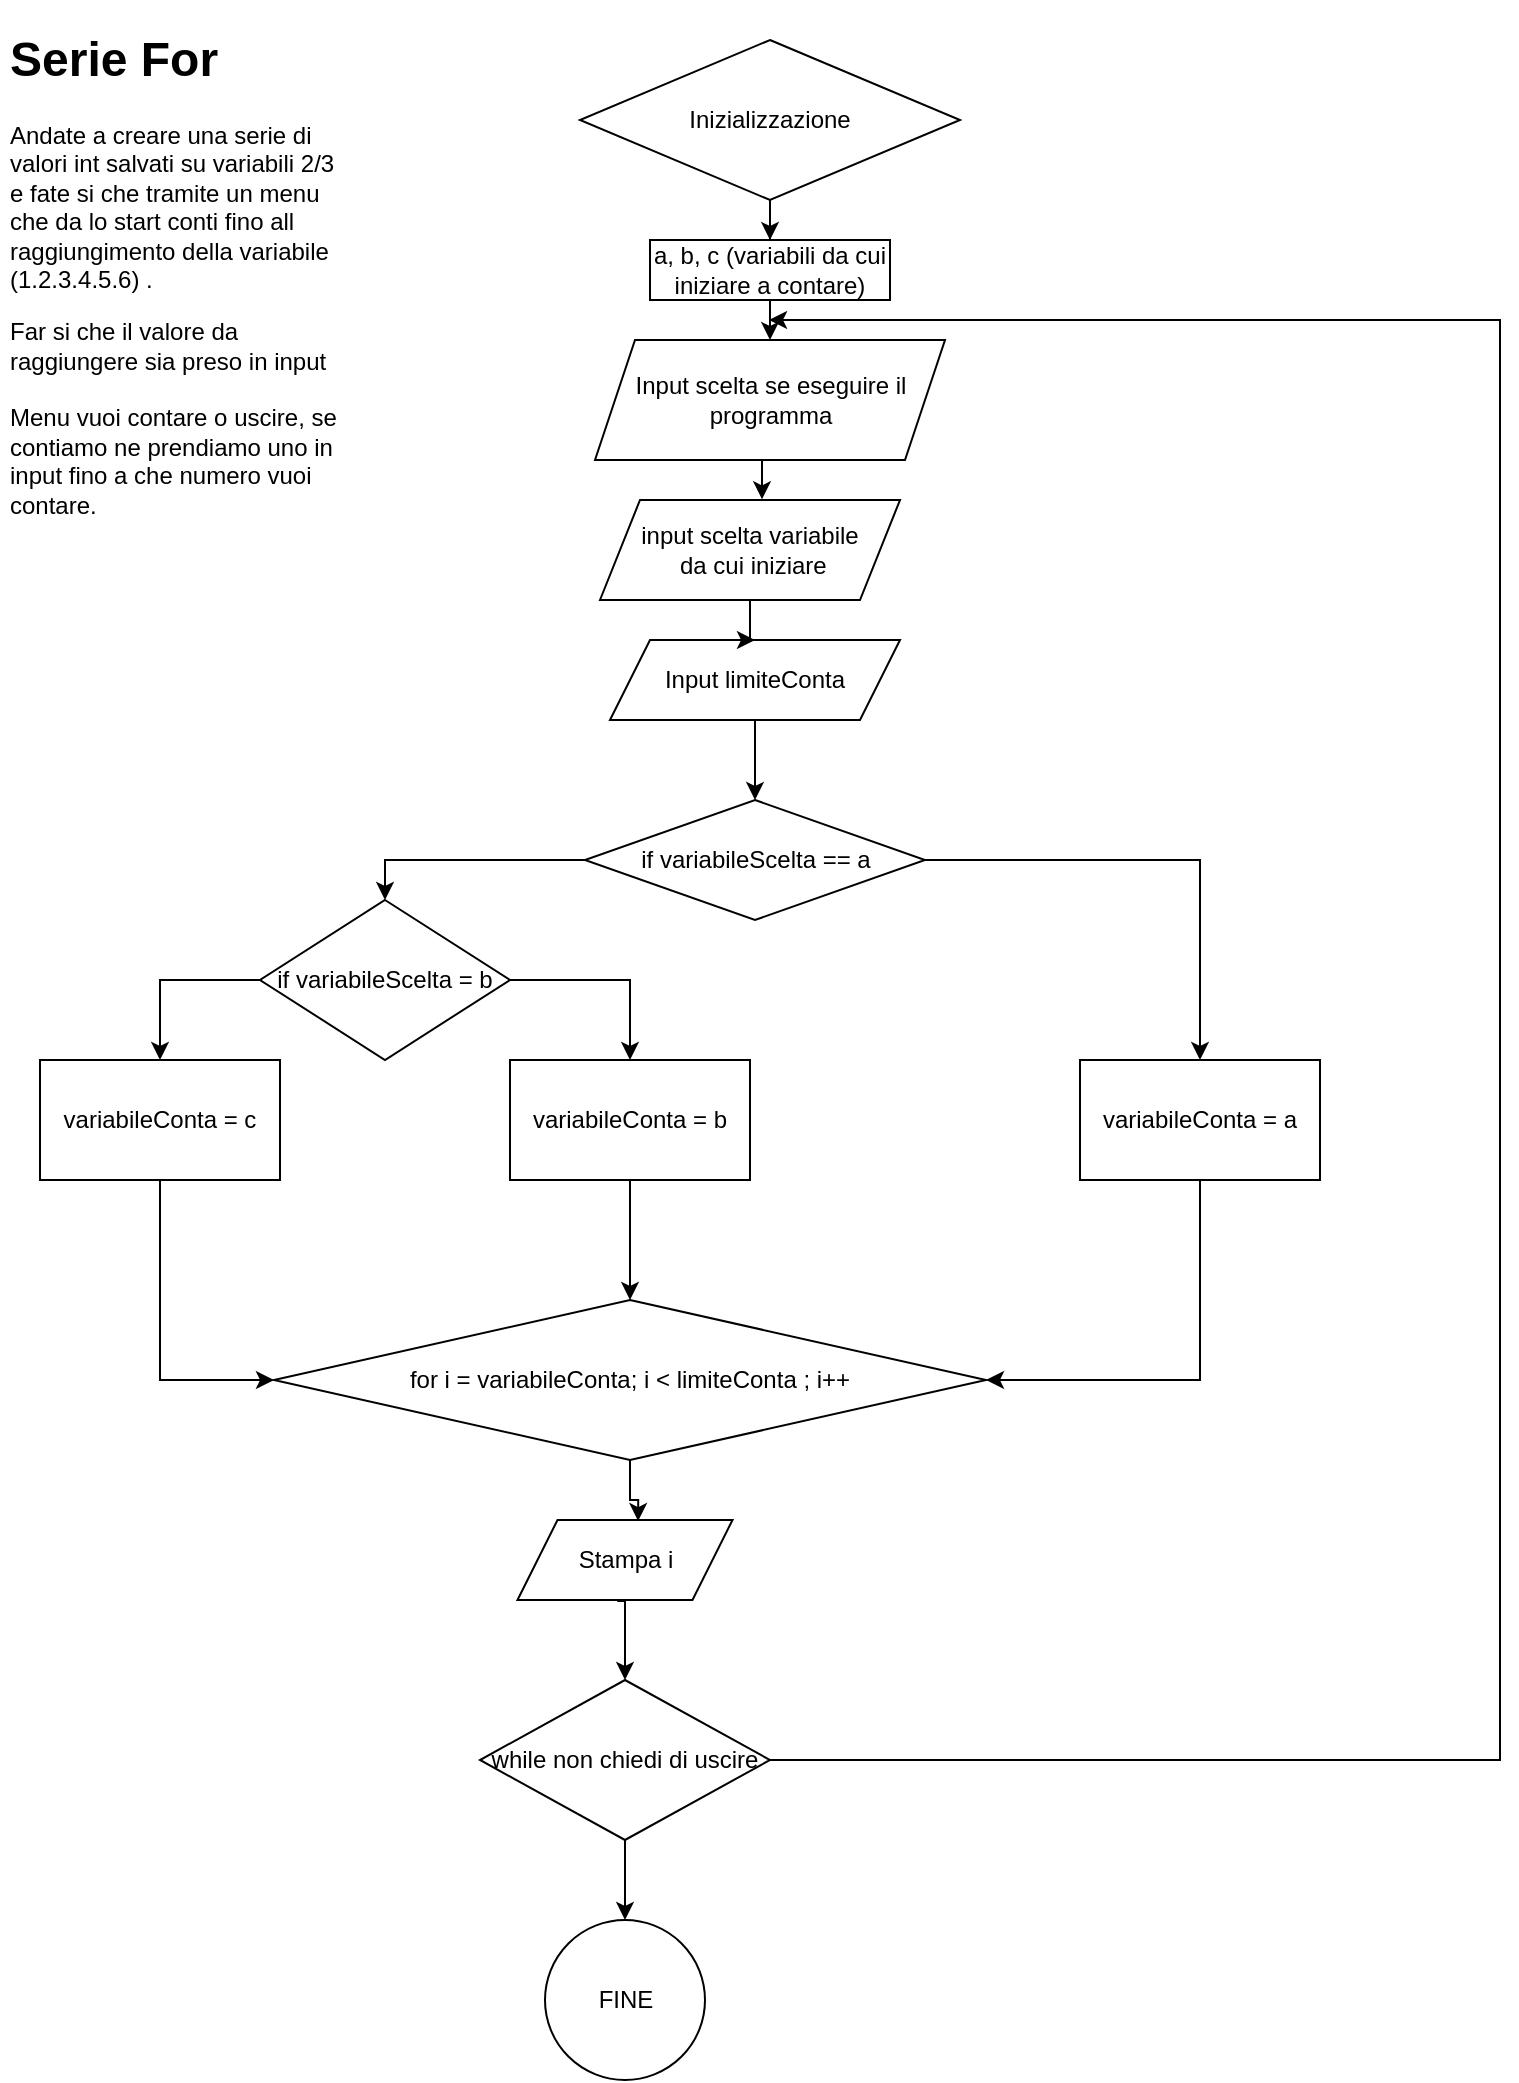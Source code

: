 <mxfile version="20.8.20" type="github">
  <diagram name="Pagina-1" id="aZuuLW9ZHt0GsZtGjZCy">
    <mxGraphModel dx="961" dy="523" grid="1" gridSize="10" guides="1" tooltips="1" connect="1" arrows="1" fold="1" page="1" pageScale="1" pageWidth="827" pageHeight="1169" math="0" shadow="0">
      <root>
        <mxCell id="0" />
        <mxCell id="1" parent="0" />
        <mxCell id="RSZGaVY2ZbO_RzUHyv8u-1" value="&lt;h1&gt;Serie For&lt;/h1&gt;&lt;p&gt;Andate a creare una serie di valori int salvati su variabili 2/3 e fate si che tramite un menu che da lo start conti fino all raggiungimento della variabile (1.2.3.4.5.6) .&amp;nbsp;&lt;br&gt;&lt;/p&gt;Far si che il valore da raggiungere sia preso in input&lt;br&gt;&lt;br&gt;Menu vuoi contare o uscire, se contiamo ne prendiamo uno in input fino a che numero vuoi contare.&amp;nbsp;" style="text;html=1;strokeColor=none;fillColor=none;spacing=5;spacingTop=-20;whiteSpace=wrap;overflow=hidden;rounded=0;" vertex="1" parent="1">
          <mxGeometry x="20" y="20" width="180" height="260" as="geometry" />
        </mxCell>
        <mxCell id="RSZGaVY2ZbO_RzUHyv8u-10" value="" style="edgeStyle=orthogonalEdgeStyle;rounded=0;orthogonalLoop=1;jettySize=auto;html=1;" edge="1" parent="1" source="RSZGaVY2ZbO_RzUHyv8u-2" target="RSZGaVY2ZbO_RzUHyv8u-9">
          <mxGeometry relative="1" as="geometry" />
        </mxCell>
        <mxCell id="RSZGaVY2ZbO_RzUHyv8u-2" value="Inizializzazione" style="rhombus;whiteSpace=wrap;html=1;" vertex="1" parent="1">
          <mxGeometry x="310" y="30" width="190" height="80" as="geometry" />
        </mxCell>
        <mxCell id="RSZGaVY2ZbO_RzUHyv8u-25" style="edgeStyle=orthogonalEdgeStyle;rounded=0;orthogonalLoop=1;jettySize=auto;html=1;exitX=0.5;exitY=1;exitDx=0;exitDy=0;entryX=0.5;entryY=0;entryDx=0;entryDy=0;" edge="1" parent="1" source="RSZGaVY2ZbO_RzUHyv8u-9" target="RSZGaVY2ZbO_RzUHyv8u-24">
          <mxGeometry relative="1" as="geometry" />
        </mxCell>
        <mxCell id="RSZGaVY2ZbO_RzUHyv8u-9" value="a, b, c (variabili da cui iniziare a contare)" style="whiteSpace=wrap;html=1;" vertex="1" parent="1">
          <mxGeometry x="345" y="130" width="120" height="30" as="geometry" />
        </mxCell>
        <mxCell id="RSZGaVY2ZbO_RzUHyv8u-18" value="" style="edgeStyle=orthogonalEdgeStyle;rounded=0;orthogonalLoop=1;jettySize=auto;html=1;" edge="1" parent="1" source="RSZGaVY2ZbO_RzUHyv8u-11" target="RSZGaVY2ZbO_RzUHyv8u-17">
          <mxGeometry relative="1" as="geometry" />
        </mxCell>
        <mxCell id="RSZGaVY2ZbO_RzUHyv8u-11" value="Input limiteConta" style="shape=parallelogram;perimeter=parallelogramPerimeter;whiteSpace=wrap;html=1;fixedSize=1;" vertex="1" parent="1">
          <mxGeometry x="325" y="330" width="145" height="40" as="geometry" />
        </mxCell>
        <mxCell id="RSZGaVY2ZbO_RzUHyv8u-34" style="edgeStyle=orthogonalEdgeStyle;rounded=0;orthogonalLoop=1;jettySize=auto;html=1;exitX=0;exitY=0.5;exitDx=0;exitDy=0;entryX=0.5;entryY=0;entryDx=0;entryDy=0;" edge="1" parent="1" source="RSZGaVY2ZbO_RzUHyv8u-15" target="RSZGaVY2ZbO_RzUHyv8u-37">
          <mxGeometry relative="1" as="geometry">
            <mxPoint x="60" y="550" as="targetPoint" />
          </mxGeometry>
        </mxCell>
        <mxCell id="RSZGaVY2ZbO_RzUHyv8u-35" style="edgeStyle=orthogonalEdgeStyle;rounded=0;orthogonalLoop=1;jettySize=auto;html=1;exitX=1;exitY=0.5;exitDx=0;exitDy=0;entryX=0.5;entryY=0;entryDx=0;entryDy=0;" edge="1" parent="1" source="RSZGaVY2ZbO_RzUHyv8u-15" target="RSZGaVY2ZbO_RzUHyv8u-36">
          <mxGeometry relative="1" as="geometry">
            <mxPoint x="330" y="550" as="targetPoint" />
          </mxGeometry>
        </mxCell>
        <mxCell id="RSZGaVY2ZbO_RzUHyv8u-15" value="if variabileScelta = b" style="rhombus;whiteSpace=wrap;html=1;" vertex="1" parent="1">
          <mxGeometry x="150" y="460" width="125" height="80" as="geometry" />
        </mxCell>
        <mxCell id="RSZGaVY2ZbO_RzUHyv8u-31" style="edgeStyle=orthogonalEdgeStyle;rounded=0;orthogonalLoop=1;jettySize=auto;html=1;exitX=0;exitY=0.5;exitDx=0;exitDy=0;entryX=0.5;entryY=0;entryDx=0;entryDy=0;" edge="1" parent="1" source="RSZGaVY2ZbO_RzUHyv8u-17" target="RSZGaVY2ZbO_RzUHyv8u-15">
          <mxGeometry relative="1" as="geometry" />
        </mxCell>
        <mxCell id="RSZGaVY2ZbO_RzUHyv8u-33" style="edgeStyle=orthogonalEdgeStyle;rounded=0;orthogonalLoop=1;jettySize=auto;html=1;exitX=1;exitY=0.5;exitDx=0;exitDy=0;" edge="1" parent="1" source="RSZGaVY2ZbO_RzUHyv8u-17" target="RSZGaVY2ZbO_RzUHyv8u-32">
          <mxGeometry relative="1" as="geometry" />
        </mxCell>
        <mxCell id="RSZGaVY2ZbO_RzUHyv8u-17" value="if variabileScelta == a" style="rhombus;whiteSpace=wrap;html=1;" vertex="1" parent="1">
          <mxGeometry x="312.5" y="410" width="170" height="60" as="geometry" />
        </mxCell>
        <mxCell id="RSZGaVY2ZbO_RzUHyv8u-27" style="edgeStyle=orthogonalEdgeStyle;rounded=0;orthogonalLoop=1;jettySize=auto;html=1;exitX=0.5;exitY=1;exitDx=0;exitDy=0;entryX=0.54;entryY=-0.007;entryDx=0;entryDy=0;entryPerimeter=0;" edge="1" parent="1" source="RSZGaVY2ZbO_RzUHyv8u-24" target="RSZGaVY2ZbO_RzUHyv8u-26">
          <mxGeometry relative="1" as="geometry" />
        </mxCell>
        <mxCell id="RSZGaVY2ZbO_RzUHyv8u-24" value="Input scelta se eseguire il programma" style="shape=parallelogram;perimeter=parallelogramPerimeter;whiteSpace=wrap;html=1;fixedSize=1;" vertex="1" parent="1">
          <mxGeometry x="317.5" y="180" width="175" height="60" as="geometry" />
        </mxCell>
        <mxCell id="RSZGaVY2ZbO_RzUHyv8u-28" style="edgeStyle=orthogonalEdgeStyle;rounded=0;orthogonalLoop=1;jettySize=auto;html=1;exitX=0.5;exitY=1;exitDx=0;exitDy=0;" edge="1" parent="1" source="RSZGaVY2ZbO_RzUHyv8u-26" target="RSZGaVY2ZbO_RzUHyv8u-11">
          <mxGeometry relative="1" as="geometry" />
        </mxCell>
        <mxCell id="RSZGaVY2ZbO_RzUHyv8u-26" value="input scelta variabile&lt;br&gt;&amp;nbsp;da cui iniziare" style="shape=parallelogram;perimeter=parallelogramPerimeter;whiteSpace=wrap;html=1;fixedSize=1;" vertex="1" parent="1">
          <mxGeometry x="320" y="260" width="150" height="50" as="geometry" />
        </mxCell>
        <mxCell id="RSZGaVY2ZbO_RzUHyv8u-45" style="edgeStyle=orthogonalEdgeStyle;rounded=0;orthogonalLoop=1;jettySize=auto;html=1;exitX=0.5;exitY=1;exitDx=0;exitDy=0;entryX=1;entryY=0.5;entryDx=0;entryDy=0;" edge="1" parent="1" source="RSZGaVY2ZbO_RzUHyv8u-32" target="RSZGaVY2ZbO_RzUHyv8u-43">
          <mxGeometry relative="1" as="geometry" />
        </mxCell>
        <mxCell id="RSZGaVY2ZbO_RzUHyv8u-32" value="variabileConta = a" style="rounded=0;whiteSpace=wrap;html=1;" vertex="1" parent="1">
          <mxGeometry x="560" y="540" width="120" height="60" as="geometry" />
        </mxCell>
        <mxCell id="RSZGaVY2ZbO_RzUHyv8u-44" style="edgeStyle=orthogonalEdgeStyle;rounded=0;orthogonalLoop=1;jettySize=auto;html=1;exitX=0.5;exitY=1;exitDx=0;exitDy=0;entryX=0.5;entryY=0;entryDx=0;entryDy=0;" edge="1" parent="1" source="RSZGaVY2ZbO_RzUHyv8u-36" target="RSZGaVY2ZbO_RzUHyv8u-43">
          <mxGeometry relative="1" as="geometry" />
        </mxCell>
        <mxCell id="RSZGaVY2ZbO_RzUHyv8u-36" value="variabileConta = b" style="rounded=0;whiteSpace=wrap;html=1;" vertex="1" parent="1">
          <mxGeometry x="275" y="540" width="120" height="60" as="geometry" />
        </mxCell>
        <mxCell id="RSZGaVY2ZbO_RzUHyv8u-46" style="edgeStyle=orthogonalEdgeStyle;rounded=0;orthogonalLoop=1;jettySize=auto;html=1;exitX=0.5;exitY=1;exitDx=0;exitDy=0;entryX=0;entryY=0.5;entryDx=0;entryDy=0;" edge="1" parent="1" source="RSZGaVY2ZbO_RzUHyv8u-37" target="RSZGaVY2ZbO_RzUHyv8u-43">
          <mxGeometry relative="1" as="geometry" />
        </mxCell>
        <mxCell id="RSZGaVY2ZbO_RzUHyv8u-37" value="variabileConta = c" style="rounded=0;whiteSpace=wrap;html=1;" vertex="1" parent="1">
          <mxGeometry x="40" y="540" width="120" height="60" as="geometry" />
        </mxCell>
        <mxCell id="RSZGaVY2ZbO_RzUHyv8u-50" value="" style="edgeStyle=orthogonalEdgeStyle;rounded=0;orthogonalLoop=1;jettySize=auto;html=1;entryX=0.561;entryY=0.013;entryDx=0;entryDy=0;entryPerimeter=0;" edge="1" parent="1" source="RSZGaVY2ZbO_RzUHyv8u-43" target="RSZGaVY2ZbO_RzUHyv8u-59">
          <mxGeometry relative="1" as="geometry">
            <mxPoint x="335" y="760" as="targetPoint" />
          </mxGeometry>
        </mxCell>
        <mxCell id="RSZGaVY2ZbO_RzUHyv8u-43" value="for i = variabileConta; i &amp;lt; limiteConta ; i++" style="rhombus;whiteSpace=wrap;html=1;" vertex="1" parent="1">
          <mxGeometry x="157" y="660" width="356" height="80" as="geometry" />
        </mxCell>
        <mxCell id="RSZGaVY2ZbO_RzUHyv8u-54" style="edgeStyle=orthogonalEdgeStyle;rounded=0;orthogonalLoop=1;jettySize=auto;html=1;exitX=0.464;exitY=1.013;exitDx=0;exitDy=0;entryX=0.5;entryY=0;entryDx=0;entryDy=0;exitPerimeter=0;" edge="1" parent="1" source="RSZGaVY2ZbO_RzUHyv8u-59" target="RSZGaVY2ZbO_RzUHyv8u-53">
          <mxGeometry relative="1" as="geometry">
            <mxPoint x="335" y="820" as="sourcePoint" />
          </mxGeometry>
        </mxCell>
        <mxCell id="RSZGaVY2ZbO_RzUHyv8u-55" style="edgeStyle=orthogonalEdgeStyle;rounded=0;orthogonalLoop=1;jettySize=auto;html=1;exitX=1;exitY=0.5;exitDx=0;exitDy=0;" edge="1" parent="1" source="RSZGaVY2ZbO_RzUHyv8u-53">
          <mxGeometry relative="1" as="geometry">
            <mxPoint x="404.529" y="170" as="targetPoint" />
            <Array as="points">
              <mxPoint x="770" y="890" />
              <mxPoint x="770" y="170" />
            </Array>
          </mxGeometry>
        </mxCell>
        <mxCell id="RSZGaVY2ZbO_RzUHyv8u-58" value="" style="edgeStyle=orthogonalEdgeStyle;rounded=0;orthogonalLoop=1;jettySize=auto;html=1;" edge="1" parent="1" source="RSZGaVY2ZbO_RzUHyv8u-53" target="RSZGaVY2ZbO_RzUHyv8u-57">
          <mxGeometry relative="1" as="geometry" />
        </mxCell>
        <mxCell id="RSZGaVY2ZbO_RzUHyv8u-53" value="while non chiedi di uscire" style="rhombus;whiteSpace=wrap;html=1;" vertex="1" parent="1">
          <mxGeometry x="260" y="850" width="145" height="80" as="geometry" />
        </mxCell>
        <mxCell id="RSZGaVY2ZbO_RzUHyv8u-57" value="FINE" style="ellipse;whiteSpace=wrap;html=1;" vertex="1" parent="1">
          <mxGeometry x="292.5" y="970" width="80" height="80" as="geometry" />
        </mxCell>
        <mxCell id="RSZGaVY2ZbO_RzUHyv8u-59" value="Stampa i" style="shape=parallelogram;perimeter=parallelogramPerimeter;whiteSpace=wrap;html=1;fixedSize=1;" vertex="1" parent="1">
          <mxGeometry x="278.75" y="770" width="107.5" height="40" as="geometry" />
        </mxCell>
      </root>
    </mxGraphModel>
  </diagram>
</mxfile>
